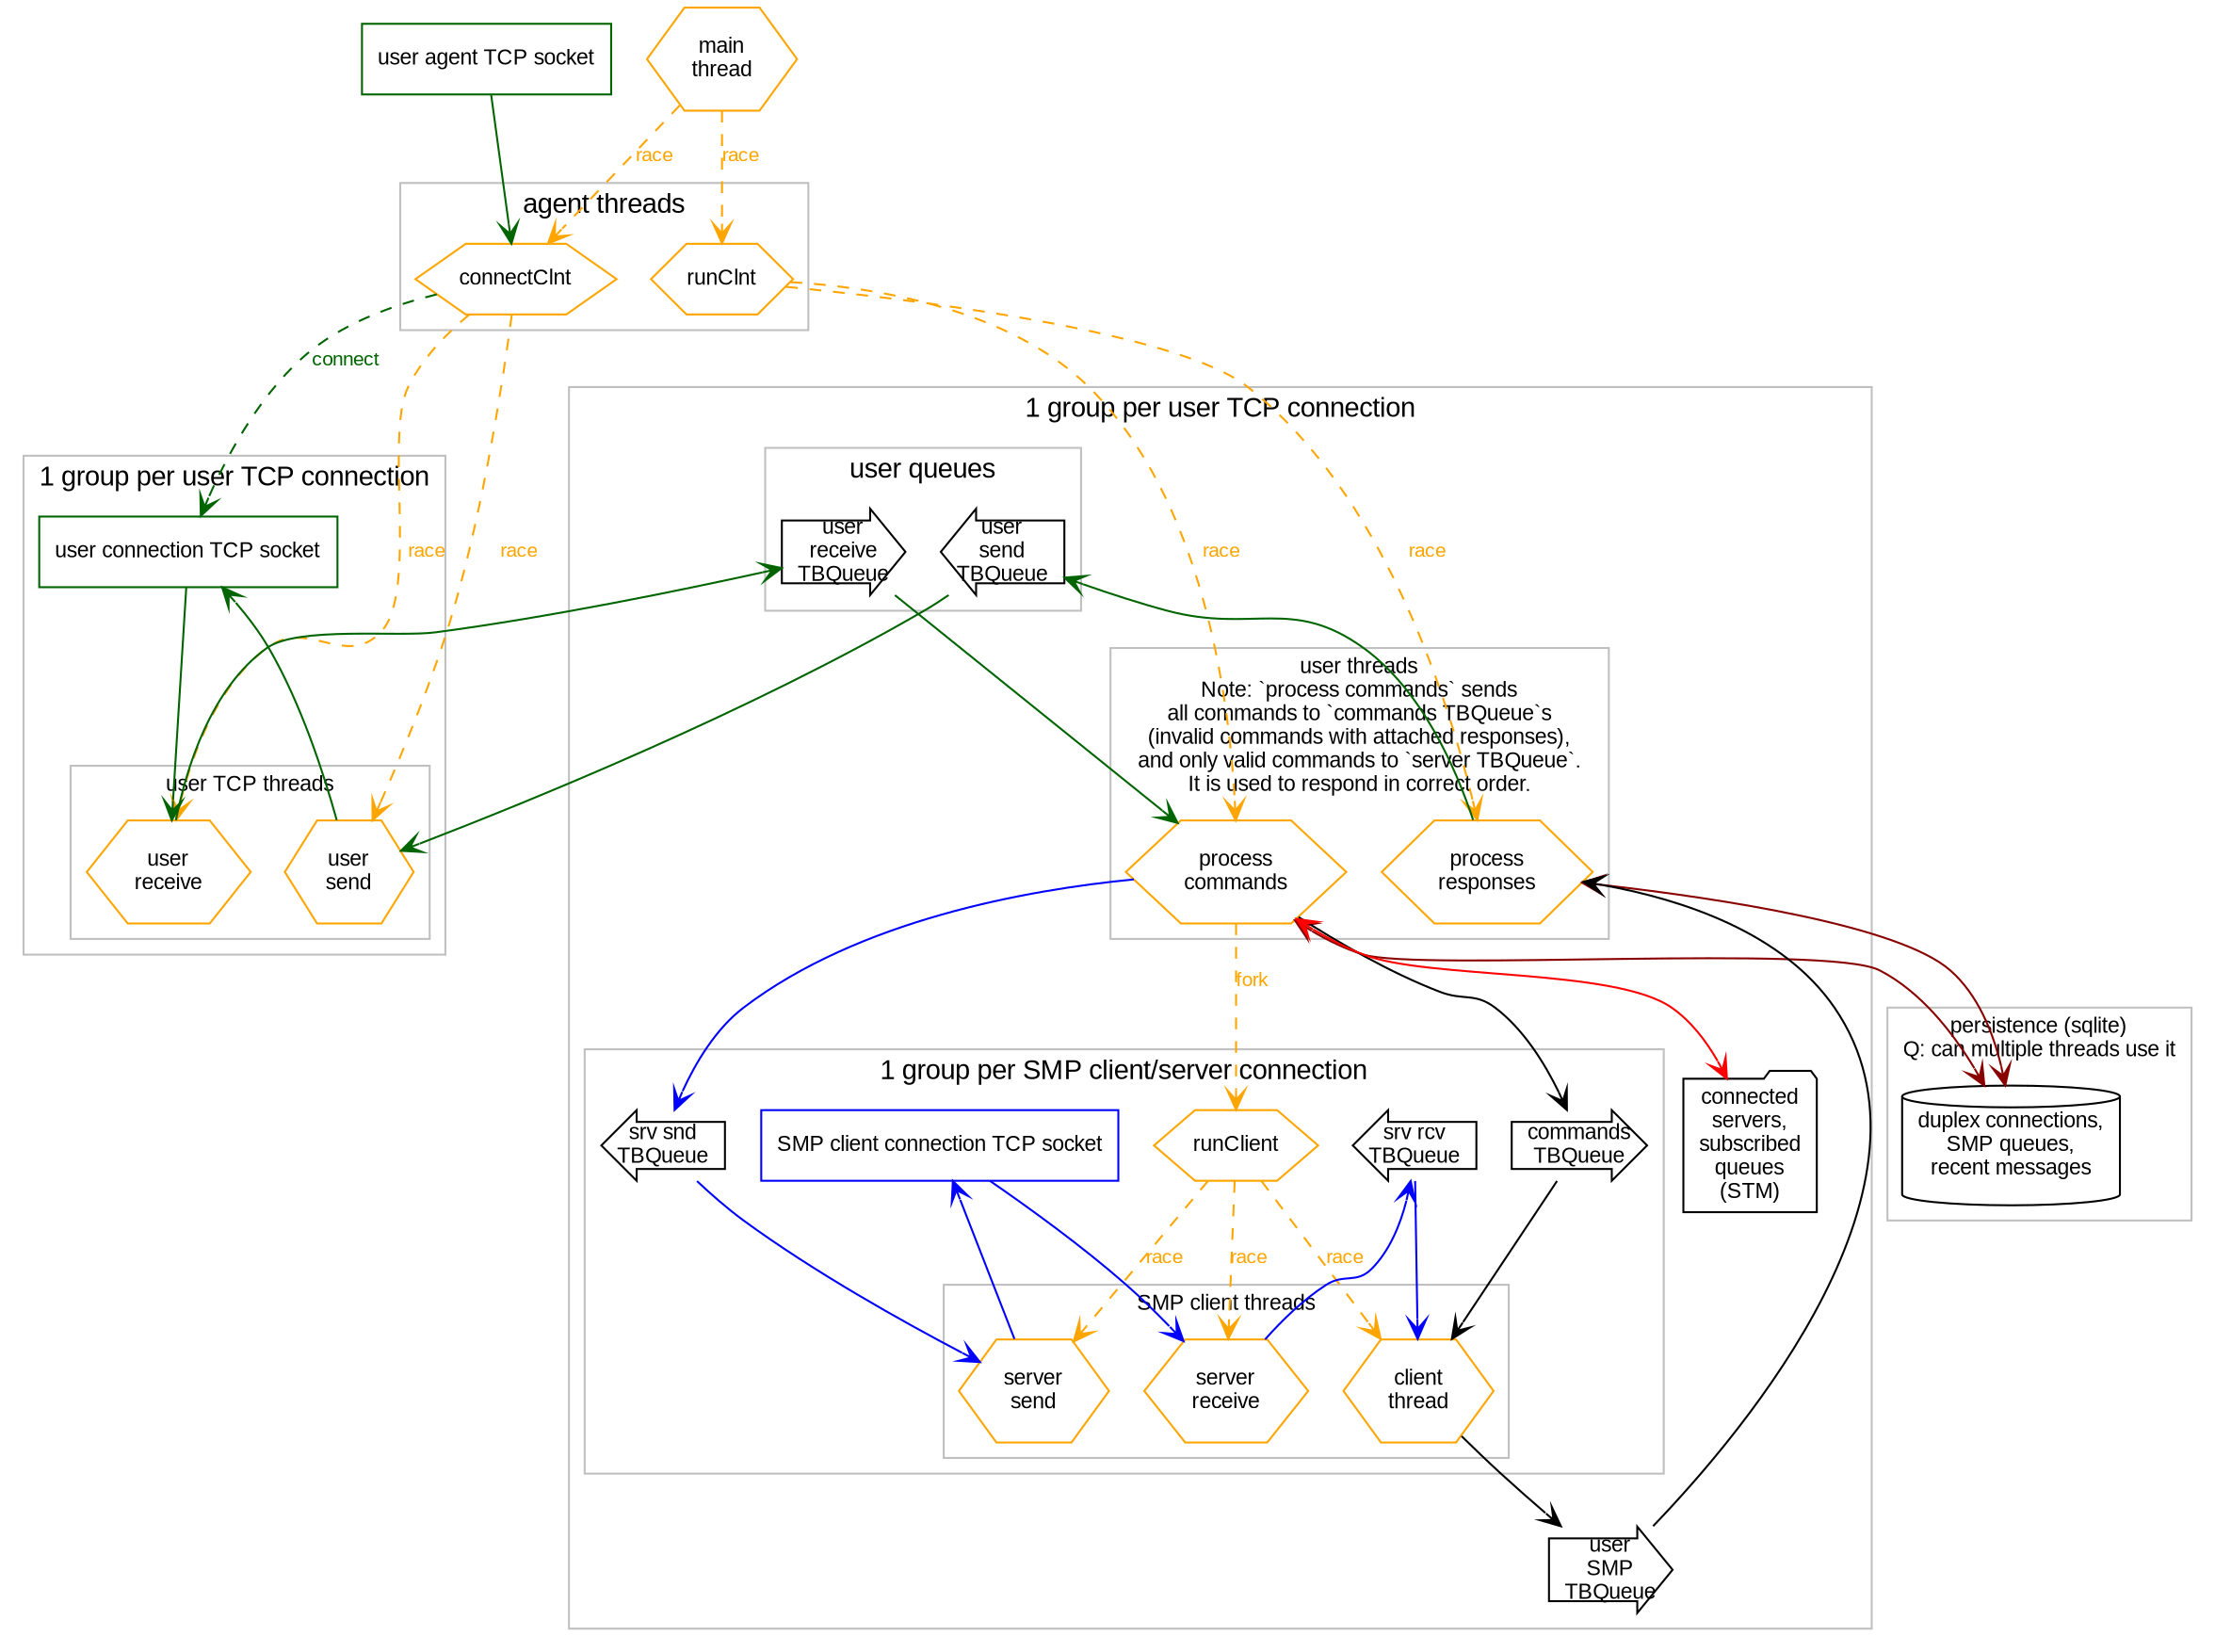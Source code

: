 digraph SMPAgent {
  graph [fontname=arial]
  node [fontname=arial fontsize=11 shape=box]
  edge [fontname=arial fontsize=10 arrowhead=open arrowtail=open]

  main [shape=hexagon color=orange label="main\nthread"]
  aSock [label="user agent TCP socket" color=darkgreen]

  subgraph clusterPersistence {
    graph [fontsize=11 color=gray]
    label="persistence (sqlite)\nQ: can multiple threads use it"
    connectionsStore [shape=cylinder label="duplex connections,\nSMP queues,\nrecent messages"]
  }

  subgraph clusterAgent {
    graph [color=gray]
    node [shape=hexagon color=orange]
    label="agent threads" 
    connectClnt
    runClnt
  }

  main -> {runClnt connectClnt} [style=dashed label="race" color=orange fontcolor=orange]
  aSock -> connectClnt [color=darkgreen]

  subgraph clusterUserTCP {
    graph [color=gray]
    label="1 group per user TCP connection"
    uSock [label="user connection TCP socket" color=darkgreen]

    subgraph clusterUserTCPThreads {
      graph [fontsize=11 color=gray]
      label="user TCP threads"
      node [shape=hexagon, color=orange]
      uRcv [label="user\nreceive"]
      uSnd [label="user\nsend"]
    }

    uSock -> uRcv [color=darkgreen]
    uSnd -> uSock [color=darkgreen]
  }

  subgraph clusterUser {
    graph [color=gray]
    label="1 group per user TCP connection"

    subgraph clusterUserInterface {
      label="user queues"
      uInq [shape=rarrow label="user\nreceive\nTBQueue"]
      uOutq [shape=larrow label="user\nsend\nTBQueue"]
    }

    subgraph clusterUserThreads {
      graph [fontsize=11 color=gray]
      label="user threads\nNote: `process commands` sends\nall commands to `commands TBQueue`s\n(invalid commands with attached responses),\nand only valid commands to `server TBQueue`.\nIt is used to respond in correct order."
      node [shape=hexagon, color=orange]
      uAgent [label="process\ncommands"]
      uProcess [label="process\nresponses"]
    }

    uRcv -> uInq -> uAgent [color=darkgreen]
    uProcess -> uOutq -> uSnd [color=darkgreen]

    subgraph clusterClient {
      graph [color=gray]
      label="1 group per SMP client/server connection"
      runClient [shape=hexagon, color=orange]
      sOutq [shape=larrow label="srv snd\nTBQueue"]
      iInq [shape=larrow  label="srv rcv\nTBQueue"]
      sCmdq [shape=rarrow label="commands\nTBQueue"]
      sSock [label="SMP client connection TCP socket" color=blue]

      subgraph clusterServerThreads {
        graph [fontsize=11 color=gray]
        label="SMP client threads"
        node [shape=hexagon, color=orange]
        sAgent [label="client\nthread"]
        sRcv [label="server\nreceive"]
        sSnd [label="server\nsend"]
      }

      runClient -> {sAgent sRcv sSnd} [style=dashed label=race color=orange fontcolor=orange]
      sSock -> sRcv -> iInq -> sAgent [color=blue]
      uAgent -> sOutq -> sSnd -> sSock [color=blue]
    }

    uAgent -> userState [dir=both color=red]
    {uAgent uProcess} -> connectionsStore [dir=both color="#880000"]

    connectClnt -> uSock [style=dashed label="connect" color=darkgreen fontcolor=darkgreen]
    connectClnt -> {uRcv uSnd} [style=dashed label="race" color=orange fontcolor=orange]
    runClnt -> {uAgent uProcess} [style=dashed label="race" color=orange fontcolor=orange]

    userState [label="connected\nservers,\nsubscribed\nqueues\n(STM)" shape="folder"]
    uRespq [shape=rarrow label="user\nSMP\nTBQueue"]

    uAgent -> sCmdq
    sCmdq -> sAgent
    sAgent -> uRespq -> uProcess

    uAgent -> runClient [style=dashed label="fork" color=orange fontcolor=orange]
  }
}